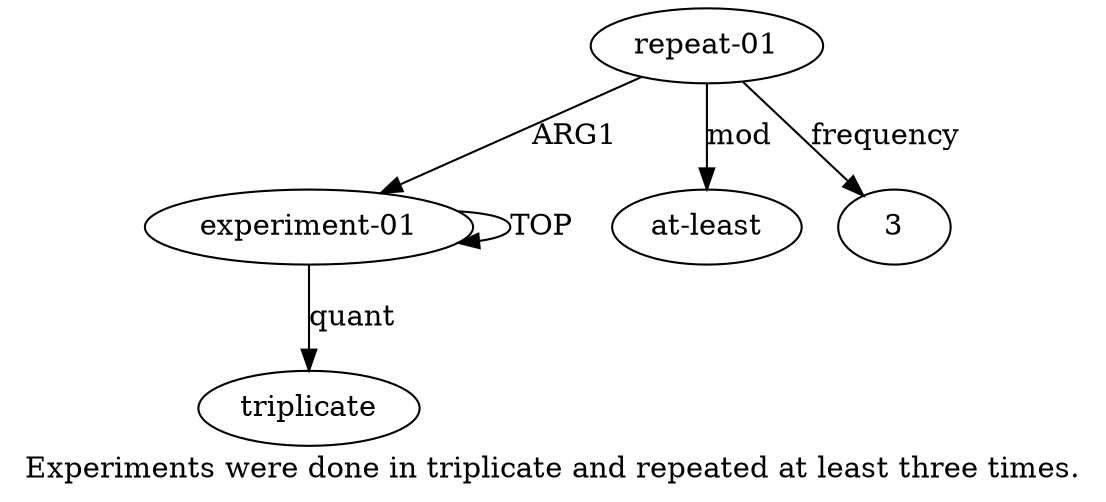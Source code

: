 digraph  {
	graph [label="Experiments were done in triplicate and repeated at least three times."];
	node [label="\N"];
	a1	 [color=black,
		gold_ind=1,
		gold_label=triplicate,
		label=triplicate,
		test_ind=1,
		test_label=triplicate];
	a0	 [color=black,
		gold_ind=0,
		gold_label="experiment-01",
		label="experiment-01",
		test_ind=0,
		test_label="experiment-01"];
	a0 -> a1 [key=0,
	color=black,
	gold_label=quant,
	label=quant,
	test_label=quant];
a0 -> a0 [key=0,
color=black,
gold_label=TOP,
label=TOP,
test_label=TOP];
a3 [color=black,
gold_ind=3,
gold_label="at-least",
label="at-least",
test_ind=3,
test_label="at-least"];
a2 [color=black,
gold_ind=2,
gold_label="repeat-01",
label="repeat-01",
test_ind=2,
test_label="repeat-01"];
a2 -> a0 [key=0,
color=black,
gold_label=ARG1,
label=ARG1,
test_label=ARG1];
a2 -> a3 [key=0,
color=black,
gold_label=mod,
label=mod,
test_label=mod];
"a2 3" [color=black,
gold_ind=-1,
gold_label=3,
label=3,
test_ind=-1,
test_label=3];
a2 -> "a2 3" [key=0,
color=black,
gold_label=frequency,
label=frequency,
test_label=frequency];
}
